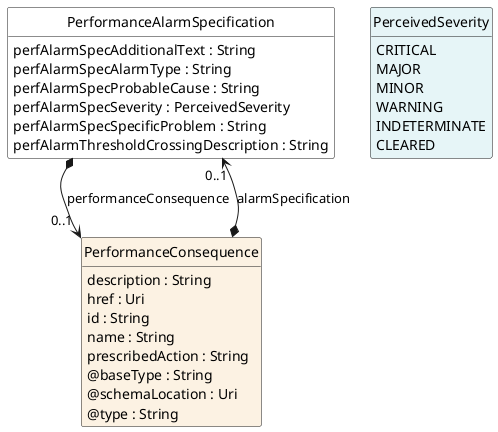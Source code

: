 @startuml
hide circle
hide methods
hide stereotype
show <<Enumeration>> stereotype
skinparam class {
   BackgroundColor<<Enumeration>> #E6F5F7
   BackgroundColor<<Ref>> #FFFFE0
   BackgroundColor<<Pivot>> #FFFFFFF
   BackgroundColor<<SimpleType>> #E2F0DA
   BackgroundColor #FCF2E3
}

class PerformanceAlarmSpecification <<Pivot>> {
    perfAlarmSpecAdditionalText : String
    perfAlarmSpecAlarmType : String
    perfAlarmSpecProbableCause : String
    perfAlarmSpecSeverity : PerceivedSeverity
    perfAlarmSpecSpecificProblem : String
    perfAlarmThresholdCrossingDescription : String
}

class PerceivedSeverity <<Enumeration>> {
    CRITICAL
    MAJOR
    MINOR
    WARNING
    INDETERMINATE
    CLEARED
}

class PerformanceConsequence  {
    description : String
    href : Uri
    id : String
    name : String
    prescribedAction : String
    @baseType : String
    @schemaLocation : Uri
    @type : String
}

PerformanceAlarmSpecification -right[hidden]-> PerceivedSeverity

PerformanceAlarmSpecification *-->  "0..1" PerformanceConsequence : performanceConsequence

PerformanceAlarmSpecification "0..1" <--* PerformanceConsequence : alarmSpecification

@enduml